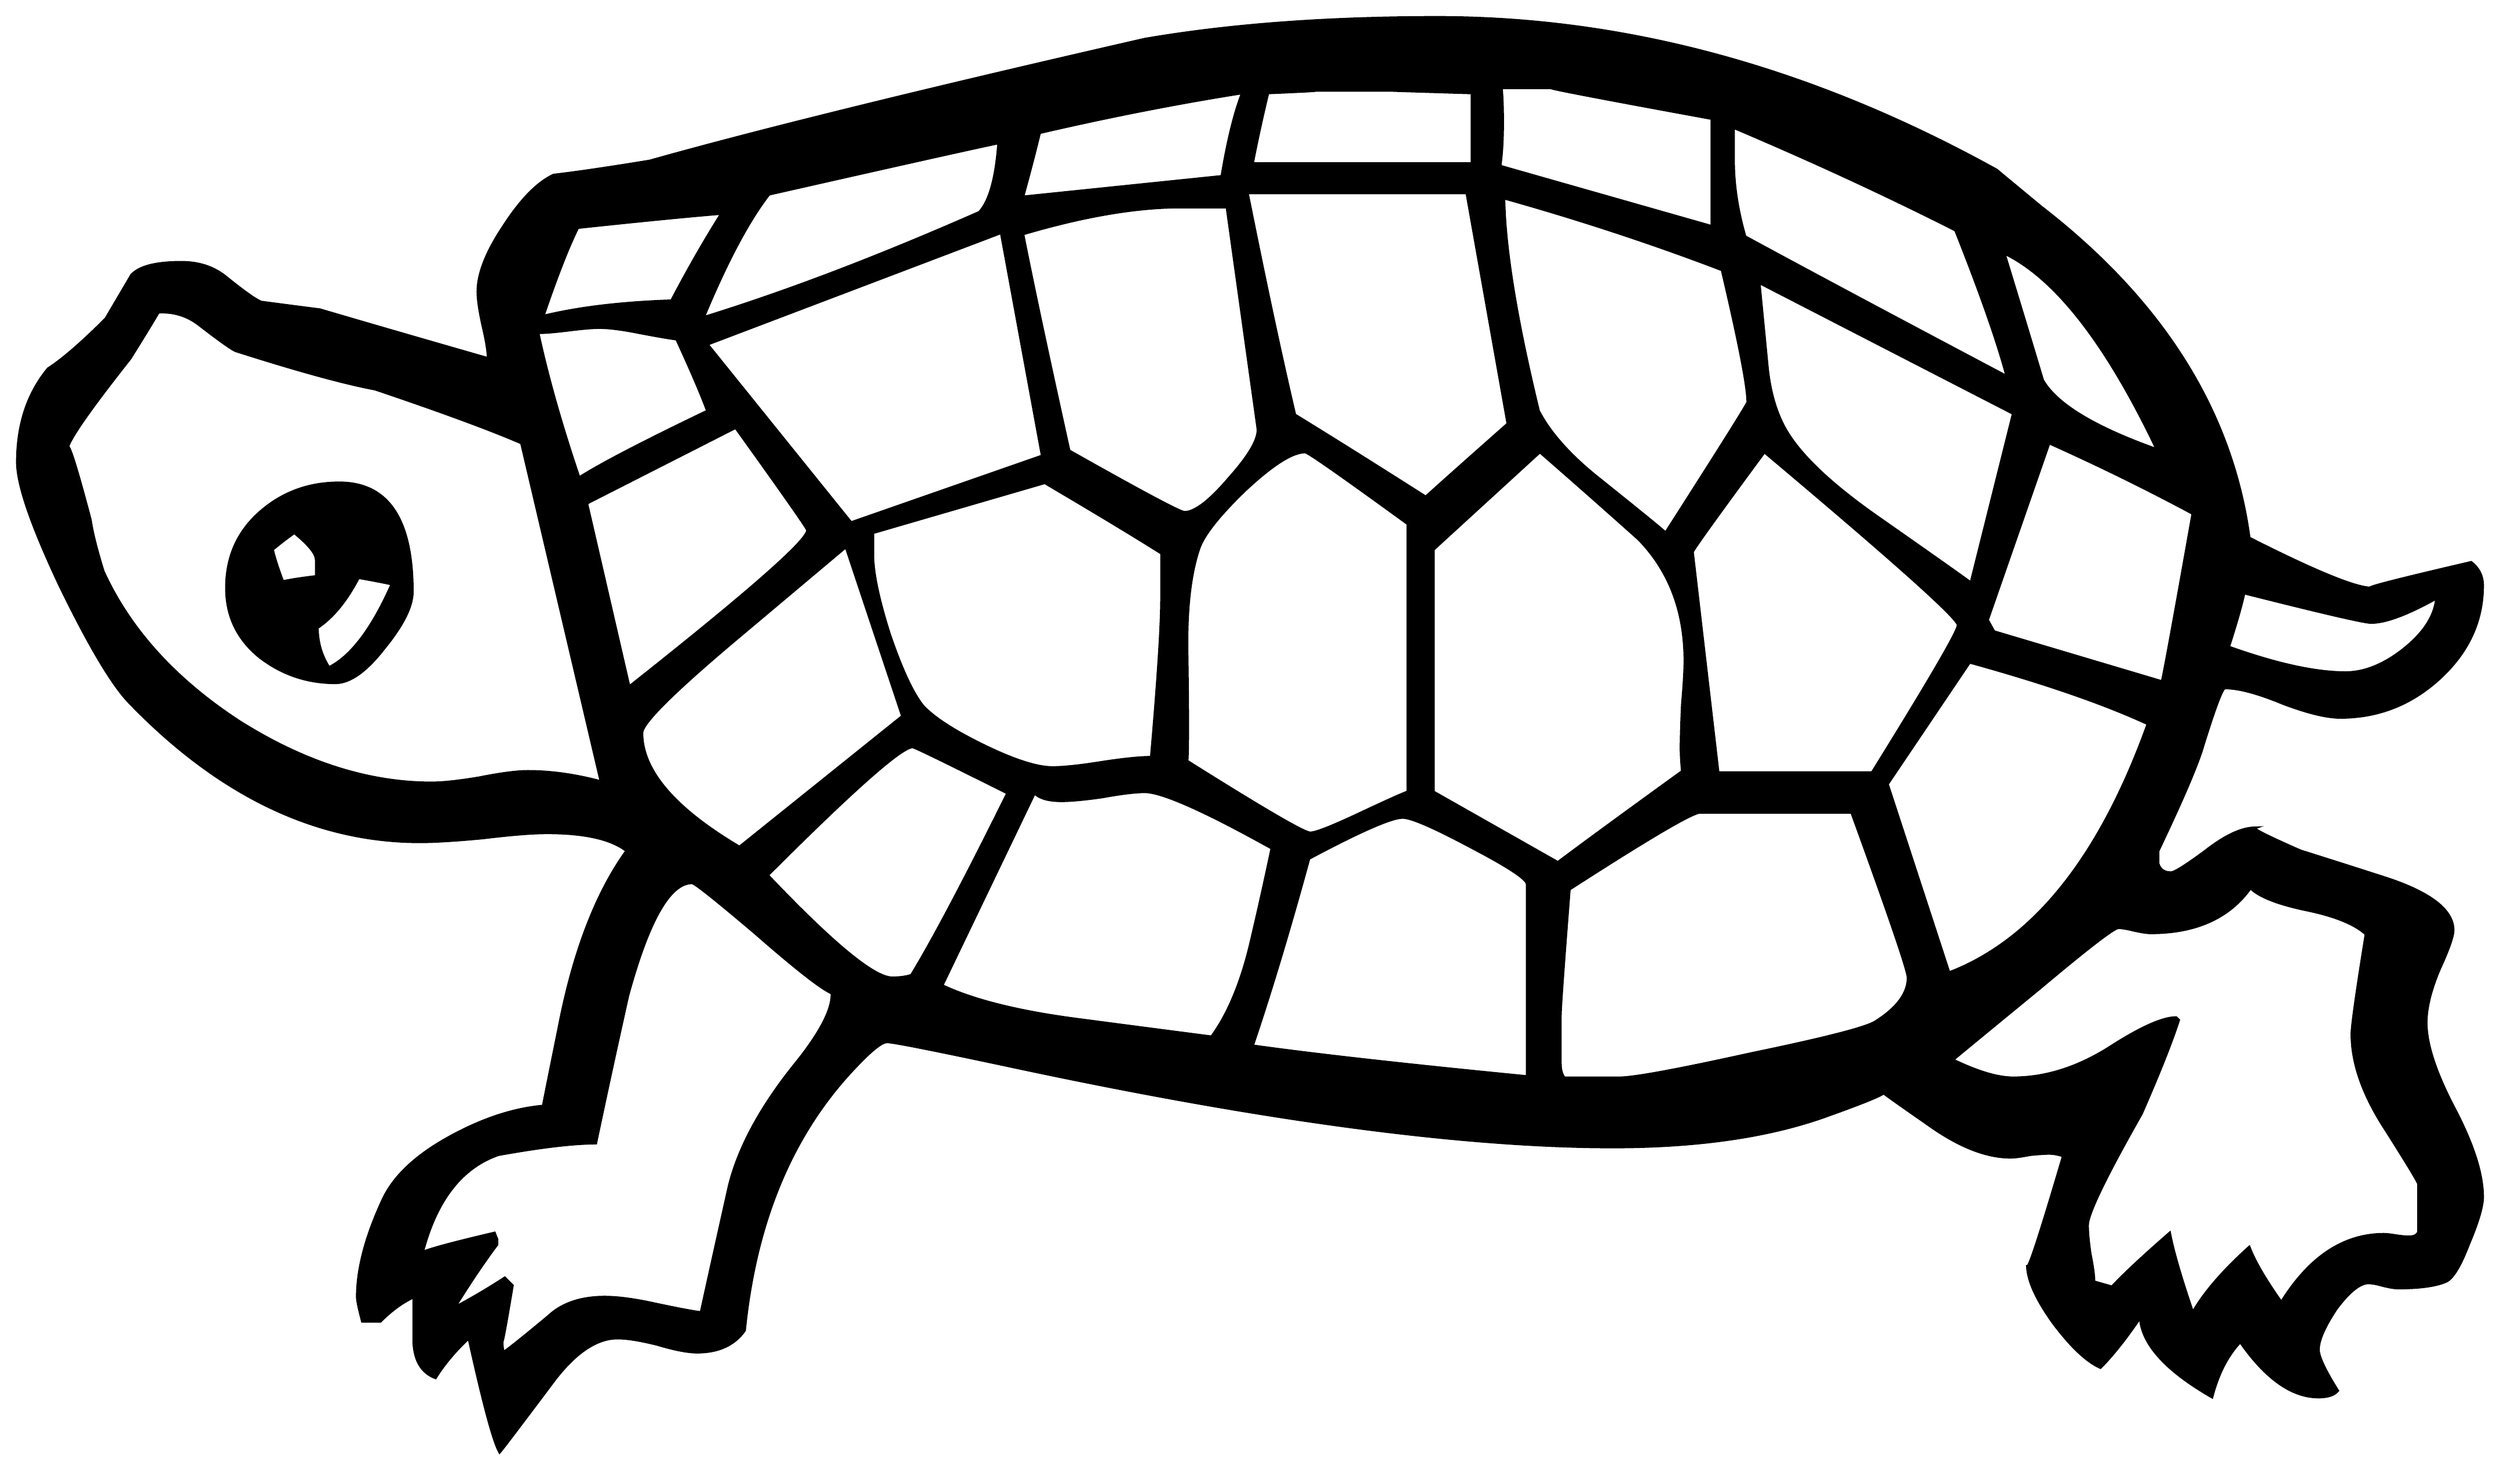 


\begin{tikzpicture}[y=0.80pt, x=0.80pt, yscale=-1.0, xscale=1.0, inner sep=0pt, outer sep=0pt]
\begin{scope}[shift={(100.0,1370.0)},nonzero rule]
  \path[draw=.,fill=.,line width=1.600pt] (2004.0,114.0) .. controls
    (2004.0,121.333) and (2000.333,133.667) .. (1993.0,151.0) ..
    controls (1986.333,168.333) and (1980.333,178.0) .. (1975.0,180.0)
    .. controls (1967.0,183.333) and (1954.667,185.0) ..
    (1938.0,185.0) .. controls (1935.333,185.0) and (1931.333,184.333)
    .. (1926.0,183.0) .. controls (1921.333,181.667) and
    (1917.667,181.0) .. (1915.0,181.0) .. controls (1908.333,181.0)
    and (1900.0,187.667) .. (1890.0,201.0) .. controls
    (1880.667,215.0) and (1876.0,225.667) .. (1876.0,233.0) ..
    controls (1876.0,238.333) and (1881.0,249.0) .. (1891.0,265.0)
    .. controls (1888.333,268.333) and (1883.333,270.0) ..
    (1876.0,270.0) .. controls (1855.333,270.0) and (1835.0,255.667)
    .. (1815.0,227.0) .. controls (1805.0,237.667) and
    (1797.667,252.0) .. (1793.0,270.0) .. controls (1757.0,249.333)
    and (1738.333,228.667) .. (1737.0,208.0) .. controls
    (1725.667,224.667) and (1715.333,237.667) .. (1706.0,247.0) ..
    controls (1695.333,242.333) and (1683.0,230.667) .. (1669.0,212.0)
    .. controls (1655.667,193.333) and (1649.0,178.333) ..
    (1649.0,167.0) .. controls (1649.0,173.667) and (1658.333,145.333)
    .. (1677.0,82.0) .. controls (1673.0,80.667) and (1669.333,80.0)
    .. (1666.0,80.0) .. controls (1662.667,80.0) and (1657.667,80.333)
    .. (1651.0,81.0) .. controls (1644.333,82.333) and (1639.333,83.0)
    .. (1636.0,83.0) .. controls (1616.667,83.0) and (1595.0,74.333)
    .. (1571.0,57.0) .. controls (1547.0,40.333) and (1535.333,32.0)
    .. (1536.0,32.0) .. controls (1542.0,32.0) and (1527.333,38.333)
    .. (1492.0,51.0) .. controls (1447.333,67.0) and (1392.0,75.0)
    .. (1326.0,75.0) .. controls (1208.667,75.0) and (1052.0,54.0)
    .. (856.0,12.0) .. controls (796.667,-0.667) and (764.667,-7.0) ..
    (760.0,-7.0) .. controls (756.0,-7.0) and (748.0,-0.667) ..
    (736.0,12.0) .. controls (686.667,63.333) and (657.667,132.0) ..
    (649.0,218.0) .. controls (641.0,229.333) and (628.667,235.0) ..
    (612.0,235.0) .. controls (604.667,235.0) and (594.333,233.0) ..
    (581.0,229.0) .. controls (567.667,225.667) and (557.333,224.0) ..
    (550.0,224.0) .. controls (533.333,224.0) and (516.333,235.667) ..
    (499.0,259.0) .. controls (473.0,293.667) and (459.333,311.667) ..
    (458.0,313.0) .. controls (453.333,305.0) and (445.333,275.333) ..
    (434.0,224.0) .. controls (423.333,234.0) and (414.667,244.333) ..
    (408.0,255.0) .. controls (397.333,251.0) and (391.667,241.667) ..
    (391.0,227.0) .. controls (391.0,215.667) and (391.0,204.0) ..
    (391.0,192.0) .. controls (382.333,196.0) and (373.667,202.333) ..
    (365.0,211.0) -- (351.0,211.0) .. controls (348.333,201.0) and
    (347.0,194.667) .. (347.0,192.0) .. controls (347.0,170.0) and
    (353.667,144.667) .. (367.0,116.0) .. controls (375.667,97.333) and
    (393.667,80.667) .. (421.0,66.0) .. controls (445.667,52.667) and
    (469.333,45.0) .. (492.0,43.0) .. controls (492.0,42.333) and
    (496.0,22.333) .. (504.0,-17.0) .. controls (515.333,-76.333) and
    (533.0,-122.667) .. (557.0,-156.0) .. controls (545.0,-165.333)
    and (524.333,-170.0) .. (495.0,-170.0) .. controls
    (483.667,-170.0) and (467.0,-168.667) .. (445.0,-166.0) ..
    controls (423.667,-164.0) and (407.333,-163.0) .. (396.0,-163.0)
    .. controls (314.667,-163.0) and (239.0,-199.333) ..
    (169.0,-272.0) .. controls (155.667,-286.0) and (137.667,-316.333)
    .. (115.0,-363.0) .. controls (93.0,-409.667) and
    (82.0,-441.667) .. (82.0,-459.0) .. controls (82.0,-488.333) and
    (90.0,-512.667) .. (106.0,-532.0) .. controls (117.333,-539.333)
    and (132.333,-552.333) .. (151.0,-571.0) .. controls
    (157.667,-582.333) and (164.333,-593.667) .. (171.0,-605.0) ..
    controls (177.0,-611.667) and (190.0,-615.0) .. (210.0,-615.0)
    .. controls (223.333,-615.0) and (234.667,-611.333) ..
    (244.0,-604.0) .. controls (258.0,-592.667) and (267.333,-586.0)
    .. (272.0,-584.0) .. controls (282.0,-582.667) and
    (297.333,-580.667) .. (318.0,-578.0) .. controls (347.333,-569.333)
    and (391.0,-556.667) .. (449.0,-540.0) .. controls
    (449.0,-545.333) and (447.667,-553.667) .. (445.0,-565.0) ..
    controls (442.333,-577.0) and (441.0,-586.0) .. (441.0,-592.0)
    .. controls (441.0,-606.0) and (447.667,-623.0) ..
    (461.0,-643.0) .. controls (474.333,-663.667) and (487.333,-677.0)
    .. (500.0,-683.0) .. controls (517.333,-685.0) and
    (542.333,-688.667) .. (575.0,-694.0) .. controls (660.333,-718.0)
    and (789.0,-749.667) .. (961.0,-789.0) .. controls
    (1027.0,-800.333) and (1103.0,-806.0) .. (1189.0,-806.0) ..
    controls (1336.333,-806.0) and (1481.667,-766.333) ..
    (1625.0,-687.0) .. controls (1633.0,-680.333) and
    (1644.667,-670.667) .. (1660.0,-658.0) .. controls
    (1754.667,-584.667) and (1808.667,-498.667) .. (1822.0,-400.0) ..
    controls (1873.333,-374.0) and (1905.0,-361.0) ..
    (1917.0,-361.0) .. controls (1911.667,-361.0) and
    (1937.667,-367.667) .. (1995.0,-381.0) .. controls
    (2001.0,-376.333) and (2004.0,-370.333) .. (2004.0,-363.0) ..
    controls (2004.0,-335.0) and (1992.667,-310.667) ..
    (1970.0,-290.0) .. controls (1948.0,-270.0) and
    (1922.333,-260.0) .. (1893.0,-260.0) .. controls
    (1882.333,-260.0) and (1867.333,-263.667) .. (1848.0,-271.0) ..
    controls (1828.667,-279.0) and (1813.667,-283.0) ..
    (1803.0,-283.0) .. controls (1801.0,-283.0) and
    (1795.333,-268.0) .. (1786.0,-238.0) .. controls
    (1782.0,-224.0) and (1770.333,-196.667) .. (1751.0,-156.0) --
    (1751.0,-146.0) .. controls (1752.333,-141.333) and
    (1755.667,-139.0) .. (1761.0,-139.0) .. controls
    (1763.667,-139.0) and (1772.667,-144.667) .. (1788.0,-156.0) ..
    controls (1803.333,-168.0) and (1816.333,-174.0) ..
    (1827.0,-174.0) .. controls (1823.0,-174.0) and
    (1834.667,-168.0) .. (1862.0,-156.0) .. controls
    (1885.333,-148.667) and (1908.333,-141.333) .. (1931.0,-134.0) ..
    controls (1964.333,-122.667) and (1981.0,-109.333) ..
    (1981.0,-94.0) .. controls (1981.0,-89.333) and (1977.333,-79.0)
    .. (1970.0,-63.0) .. controls (1963.333,-47.0) and
    (1960.0,-33.333) .. (1960.0,-22.0) .. controls (1960.0,-5.333)
    and (1967.333,17.0) .. (1982.0,45.0) .. controls (1996.667,73.0)
    and (2004.0,96.0) .. (2004.0,114.0) -- cycle(1750.0,-469.0)
    .. controls (1710.667,-551.667) and (1671.0,-602.667) ..
    (1631.0,-622.0) .. controls (1641.0,-589.333) and
    (1651.0,-556.333) .. (1661.0,-523.0) .. controls
    (1671.667,-504.333) and (1701.333,-486.333) .. (1750.0,-469.0) --
    cycle(1968.0,-353.0) .. controls (1945.333,-340.333) and
    (1928.333,-334.0) .. (1917.0,-334.0) .. controls
    (1911.667,-334.0) and (1878.667,-341.667) .. (1818.0,-357.0) ..
    controls (1816.0,-347.667) and (1812.0,-333.667) ..
    (1806.0,-315.0) .. controls (1843.333,-301.667) and
    (1873.667,-295.0) .. (1897.0,-295.0) .. controls
    (1911.667,-295.0) and (1926.667,-301.0) .. (1942.0,-313.0) ..
    controls (1958.0,-325.667) and (1966.667,-339.0) ..
    (1968.0,-353.0) -- cycle(1633.0,-526.0) .. controls
    (1625.667,-553.333) and (1612.333,-591.333) .. (1593.0,-640.0) ..
    controls (1539.0,-667.333) and (1481.333,-694.0) ..
    (1420.0,-720.0) -- (1420.0,-695.0) .. controls
    (1420.0,-675.667) and (1423.0,-655.667) .. (1429.0,-635.0) ..
    controls (1474.333,-610.333) and (1542.333,-574.0) ..
    (1633.0,-526.0) -- cycle(1778.0,-419.0) .. controls
    (1742.0,-438.333) and (1704.667,-456.667) .. (1666.0,-474.0) --
    (1618.0,-336.0) -- (1623.0,-327.0) -- (1754.0,-288.0) ..
    controls (1755.333,-292.667) and (1763.333,-336.333) ..
    (1778.0,-419.0) -- cycle(1638.0,-497.0) -- (1440.0,-599.0)
    .. controls (1442.0,-578.333) and (1444.0,-557.667) ..
    (1446.0,-537.0) .. controls (1448.0,-513.0) and
    (1454.0,-493.667) .. (1464.0,-479.0) .. controls
    (1476.0,-461.0) and (1498.0,-440.667) .. (1530.0,-418.0) ..
    controls (1576.667,-385.333) and (1601.667,-367.667) ..
    (1605.0,-365.0) -- (1638.0,-497.0) -- cycle(1403.0,-643.0)
    -- (1403.0,-727.0) .. controls (1315.667,-743.0) and
    (1274.0,-751.0) .. (1278.0,-751.0) -- (1239.0,-751.0) ..
    controls (1239.667,-744.333) and (1240.0,-735.333) ..
    (1240.0,-724.0) .. controls (1240.0,-710.667) and
    (1239.333,-699.333) .. (1238.0,-690.0) -- (1403.0,-643.0) --
    cycle(1431.0,-506.0) .. controls (1431.0,-518.0) and
    (1424.333,-552.333) .. (1411.0,-609.0) .. controls
    (1357.0,-629.667) and (1300.333,-648.333) .. (1241.0,-665.0) ..
    controls (1241.667,-625.667) and (1250.667,-570.333) ..
    (1268.0,-499.0) .. controls (1276.667,-482.333) and
    (1291.667,-465.333) .. (1313.0,-448.0) .. controls
    (1346.333,-421.333) and (1364.333,-406.667) .. (1367.0,-404.0) ..
    controls (1409.667,-470.667) and (1431.0,-504.667) ..
    (1431.0,-506.0) -- cycle(1216.0,-692.0) -- (1216.0,-747.0)
    .. controls (1172.0,-748.333) and (1151.0,-749.0) ..
    (1153.0,-749.0) -- (1091.0,-749.0) .. controls
    (1099.667,-749.0) and (1088.333,-748.333) .. (1057.0,-747.0) ..
    controls (1052.333,-727.667) and (1048.333,-709.333) ..
    (1045.0,-692.0) -- (1216.0,-692.0) -- cycle(1595.0,-332.0)
    .. controls (1595.0,-337.333) and (1544.667,-382.333) ..
    (1444.0,-467.0) .. controls (1406.667,-416.333) and
    (1388.0,-390.333) .. (1388.0,-389.0) -- (1408.0,-217.0) --
    (1528.0,-217.0) .. controls (1572.667,-289.0) and
    (1595.0,-327.333) .. (1595.0,-332.0) -- cycle(1743.0,-255.0)
    .. controls (1708.333,-271.0) and (1662.0,-287.0) ..
    (1604.0,-303.0) -- (1540.0,-208.0) -- (1588.0,-61.0) ..
    controls (1654.0,-86.333) and (1705.667,-151.0) ..
    (1743.0,-255.0) -- cycle(1954.0,140.0) -- (1954.0,104.0) ..
    controls (1954.0,102.667) and (1945.333,88.333) .. (1928.0,61.0)
    .. controls (1910.667,34.333) and (1902.0,9.667) .. (1902.0,-13.0)
    .. controls (1902.0,-19.667) and (1905.667,-45.667) ..
    (1913.0,-91.0) .. controls (1904.333,-99.0) and
    (1888.667,-105.333) .. (1866.0,-110.0) .. controls
    (1844.0,-114.667) and (1829.667,-120.333) .. (1823.0,-127.0) ..
    controls (1806.333,-103.667) and (1780.333,-92.0) ..
    (1745.0,-92.0) .. controls (1742.333,-92.0) and (1738.0,-92.667)
    .. (1732.0,-94.0) .. controls (1726.667,-95.333) and
    (1722.667,-96.0) .. (1720.0,-96.0) .. controls (1716.667,-96.0)
    and (1696.333,-80.333) .. (1659.0,-49.0) .. controls
    (1614.333,-12.333) and (1591.667,6.333) .. (1591.0,7.0) .. controls
    (1610.333,16.333) and (1626.0,21.0) .. (1638.0,21.0) .. controls
    (1662.667,21.0) and (1687.333,13.333) .. (1712.0,-2.0) .. controls
    (1736.667,-18.0) and (1754.333,-26.0) .. (1765.0,-26.0) --
    (1767.0,-24.0) .. controls (1761.667,-7.333) and (1752.0,17.0)
    .. (1738.0,49.0) .. controls (1710.0,98.333) and
    (1696.0,127.333) .. (1696.0,136.0) .. controls (1696.0,141.333)
    and (1696.667,148.667) .. (1698.0,158.0) .. controls
    (1700.0,168.0) and (1701.0,175.333) .. (1701.0,180.0) --
    (1715.0,184.0) .. controls (1724.333,174.0) and (1739.333,160.0)
    .. (1760.0,142.0) .. controls (1762.667,156.0) and
    (1768.667,176.667) .. (1778.0,204.0) .. controls (1786.667,188.667)
    and (1801.333,171.667) .. (1822.0,153.0) .. controls
    (1826.0,163.667) and (1834.333,178.0) .. (1847.0,196.0) ..
    controls (1869.0,160.667) and (1895.667,143.0) .. (1927.0,143.0)
    .. controls (1929.0,143.0) and (1932.0,143.333) ..
    (1936.0,144.0) .. controls (1940.667,144.667) and (1944.0,145.0)
    .. (1946.0,145.0) .. controls (1951.333,145.0) and
    (1954.0,143.333) .. (1954.0,140.0) -- cycle(1244.0,-489.0) --
    (1212.0,-669.0) -- (1041.0,-669.0) .. controls
    (1055.0,-599.0) and (1067.333,-541.333) .. (1078.0,-496.0) ..
    controls (1107.333,-478.0) and (1141.333,-456.667) ..
    (1180.0,-432.0) .. controls (1194.0,-444.667) and
    (1215.333,-463.667) .. (1244.0,-489.0) -- cycle(1037.0,-747.0)
    .. controls (986.333,-739.0) and (933.667,-728.667) ..
    (879.0,-716.0) .. controls (876.333,-704.667) and (872.0,-688.0)
    .. (866.0,-666.0) -- (1021.0,-682.0) .. controls
    (1025.667,-710.0) and (1031.0,-731.667) .. (1037.0,-747.0) --
    cycle(1382.0,-304.0) .. controls (1382.0,-342.667) and
    (1370.0,-374.333) .. (1346.0,-399.0) .. controls
    (1320.667,-421.667) and (1295.0,-444.333) .. (1269.0,-467.0) --
    (1186.0,-391.0) -- (1186.0,-202.0) -- (1283.0,-147.0) ..
    controls (1304.333,-163.0) and (1336.667,-186.667) ..
    (1380.0,-218.0) .. controls (1379.333,-225.333) and
    (1379.0,-231.333) .. (1379.0,-236.0) .. controls
    (1379.0,-243.333) and (1379.333,-254.667) .. (1380.0,-270.0) ..
    controls (1381.333,-285.333) and (1382.0,-296.667) ..
    (1382.0,-304.0) -- cycle(1556.0,-57.0) .. controls
    (1556.0,-62.333) and (1541.333,-105.333) .. (1512.0,-186.0) --
    (1394.0,-186.0) .. controls (1388.0,-186.0) and
    (1354.0,-166.0) .. (1292.0,-126.0) .. controls
    (1287.333,-66.0) and (1285.0,-33.333) .. (1285.0,-28.0) --
    (1285.0,10.0) .. controls (1285.0,14.667) and (1286.0,18.333) ..
    (1288.0,21.0) -- (1331.0,21.0) .. controls (1342.333,21.0) and
    (1376.667,14.667) .. (1434.0,2.0) .. controls (1492.0,-10.0) and
    (1524.333,-18.333) .. (1531.0,-23.0) .. controls (1547.667,-33.667)
    and (1556.0,-45.0) .. (1556.0,-57.0) -- cycle(1049.0,-486.0)
    -- (1025.0,-658.0) -- (989.0,-658.0) .. controls
    (954.333,-658.0) and (913.333,-651.0) .. (866.0,-637.0) ..
    controls (873.333,-599.667) and (885.333,-543.333) .. (902.0,-468.0)
    .. controls (958.667,-436.0) and (988.667,-420.0) ..
    (992.0,-420.0) .. controls (1000.0,-420.0) and
    (1011.667,-429.0) .. (1027.0,-447.0) .. controls
    (1043.0,-465.0) and (1050.333,-478.0) .. (1049.0,-486.0) --
    cycle(1166.0,-202.0) -- (1166.0,-411.0) .. controls
    (1114.667,-448.333) and (1088.0,-467.0) .. (1086.0,-467.0) ..
    controls (1076.0,-467.0) and (1060.333,-457.0) ..
    (1039.0,-437.0) .. controls (1018.333,-417.0) and
    (1006.333,-401.667) .. (1003.0,-391.0) .. controls
    (996.333,-371.0) and (993.333,-343.667) .. (994.0,-309.0) ..
    controls (994.667,-262.333) and (994.667,-234.667) .. (994.0,-226.0)
    .. controls (1053.333,-188.667) and (1085.333,-170.0) ..
    (1090.0,-170.0) .. controls (1094.0,-170.0) and
    (1106.0,-174.667) .. (1126.0,-184.0) .. controls
    (1148.667,-194.667) and (1162.0,-200.667) .. (1166.0,-202.0) --
    cycle(847.0,-708.0) .. controls (827.667,-704.0) and
    (768.0,-690.667) .. (668.0,-668.0) .. controls (652.0,-647.333)
    and (635.0,-615.333) .. (617.0,-572.0) .. controls
    (681.667,-592.0) and (753.333,-619.333) .. (832.0,-654.0) ..
    controls (840.0,-662.667) and (845.0,-680.667) .. (847.0,-708.0)
    -- cycle(881.0,-464.0) -- (849.0,-638.0) -- (620.0,-551.0)
    -- (732.0,-412.0) -- (881.0,-464.0) -- cycle(1259.0,20.0) --
    (1259.0,-130.0) .. controls (1259.0,-134.0) and
    (1244.333,-143.667) .. (1215.0,-159.0) .. controls
    (1186.333,-174.333) and (1168.667,-182.0) .. (1162.0,-182.0) ..
    controls (1153.333,-182.0) and (1129.0,-171.333) ..
    (1089.0,-150.0) .. controls (1073.667,-94.0) and
    (1059.0,-45.333) .. (1045.0,-4.0) .. controls (1092.333,2.667) and
    (1163.667,10.667) .. (1259.0,20.0) -- cycle(974.0,-353.0) --
    (974.0,-388.0) .. controls (954.0,-400.667) and (923.667,-419.0)
    .. (883.0,-443.0) -- (749.0,-404.0) -- (749.0,-387.0) ..
    controls (749.0,-373.0) and (753.333,-352.333) .. (762.0,-325.0)
    .. controls (771.333,-297.667) and (780.0,-279.0) ..
    (788.0,-269.0) .. controls (796.667,-259.667) and (812.667,-249.333)
    .. (836.0,-238.0) .. controls (859.333,-226.667) and
    (877.0,-221.0) .. (889.0,-221.0) .. controls (897.667,-221.0)
    and (910.333,-222.333) .. (927.0,-225.0) .. controls
    (944.333,-227.667) and (957.333,-229.0) .. (966.0,-229.0) ..
    controls (971.333,-290.333) and (974.0,-331.667) .. (974.0,-353.0)
    -- cycle(631.0,-653.0) .. controls (606.333,-651.0) and
    (569.0,-647.333) .. (519.0,-642.0) .. controls (511.667,-627.333)
    and (502.667,-604.333) .. (492.0,-573.0) .. controls
    (519.333,-579.667) and (552.667,-583.667) .. (592.0,-585.0) ..
    controls (605.333,-610.333) and (618.333,-633.0) .. (631.0,-653.0)
    -- cycle(620.0,-499.0) .. controls (615.333,-511.667) and
    (607.333,-530.333) .. (596.0,-555.0) .. controls (590.667,-555.667)
    and (581.0,-557.333) .. (567.0,-560.0) .. controls
    (553.667,-562.667) and (543.333,-564.0) .. (536.0,-564.0) ..
    controls (530.667,-564.0) and (522.667,-563.333) .. (512.0,-562.0)
    .. controls (501.333,-560.667) and (493.333,-560.0) ..
    (488.0,-560.0) .. controls (495.333,-526.0) and (506.0,-488.333)
    .. (520.0,-447.0) .. controls (536.667,-457.667) and
    (570.0,-475.0) .. (620.0,-499.0) -- cycle(1060.0,-158.0) ..
    controls (1007.333,-187.333) and (974.333,-202.0) ..
    (961.0,-202.0) .. controls (953.667,-202.0) and (942.667,-200.667)
    .. (928.0,-198.0) .. controls (914.0,-196.0) and
    (903.333,-195.0) .. (896.0,-195.0) .. controls (886.0,-195.0)
    and (879.0,-197.0) .. (875.0,-201.0) -- (803.0,-51.0) ..
    controls (827.0,-39.667) and (861.333,-31.0) .. (906.0,-25.0) ..
    controls (941.333,-20.333) and (977.0,-15.667) .. (1013.0,-11.0)
    .. controls (1025.667,-28.333) and (1035.667,-52.0) ..
    (1043.0,-82.0) .. controls (1049.0,-107.333) and
    (1054.667,-132.667) .. (1060.0,-158.0) -- cycle(698.0,-406.0) ..
    controls (698.0,-407.333) and (679.333,-434.0) .. (642.0,-486.0)
    -- (526.0,-427.0) -- (559.0,-284.0) .. controls
    (651.667,-357.333) and (698.0,-398.0) .. (698.0,-406.0) --
    cycle(772.0,-261.0) -- (728.0,-393.0) .. controls
    (698.667,-368.333) and (669.333,-343.667) .. (640.0,-319.0) ..
    controls (592.667,-279.0) and (569.0,-255.333) .. (569.0,-248.0)
    .. controls (569.0,-218.667) and (594.333,-189.0) ..
    (645.0,-159.0) -- (772.0,-261.0) -- cycle(854.0,-201.0) ..
    controls (806.0,-225.0) and (781.333,-237.0) .. (780.0,-237.0)
    .. controls (771.333,-237.0) and (733.667,-203.667) ..
    (667.0,-137.0) .. controls (717.667,-83.667) and (750.0,-57.0)
    .. (764.0,-57.0) .. controls (770.0,-57.0) and (775.0,-57.667)
    .. (779.0,-59.0) .. controls (795.667,-86.333) and
    (820.667,-133.667) .. (854.0,-201.0) -- cycle(537.0,-210.0) --
    (475.0,-474.0) .. controls (450.333,-484.667) and (412.333,-498.667)
    .. (361.0,-516.0) .. controls (336.333,-520.667) and
    (300.0,-530.667) .. (252.0,-546.0) .. controls (248.0,-548.0)
    and (238.667,-554.667) .. (224.0,-566.0) .. controls
    (214.667,-573.333) and (204.0,-576.667) .. (192.0,-576.0) ..
    controls (187.333,-568.0) and (180.0,-556.0) .. (170.0,-540.0)
    .. controls (137.333,-498.667) and (121.0,-475.0) ..
    (121.0,-469.0) .. controls (121.0,-477.667) and (127.0,-459.333)
    .. (139.0,-414.0) .. controls (140.333,-404.667) and
    (143.667,-391.333) .. (149.0,-374.0) .. controls (169.667,-328.667)
    and (205.0,-289.667) .. (255.0,-257.0) .. controls
    (305.667,-225.0) and (355.667,-209.0) .. (405.0,-209.0) ..
    controls (413.667,-209.0) and (426.0,-210.333) .. (442.0,-213.0)
    .. controls (458.667,-216.333) and (471.333,-218.0) ..
    (480.0,-218.0) .. controls (498.0,-218.0) and (517.0,-215.333)
    .. (537.0,-210.0) -- cycle(717.0,-45.0) .. controls
    (709.0,-48.333) and (689.0,-64.0) .. (657.0,-92.0) .. controls
    (626.333,-118.0) and (610.0,-131.0) .. (608.0,-131.0) ..
    controls (590.667,-131.0) and (574.0,-101.667) .. (558.0,-43.0)
    .. controls (549.333,-4.333) and (541.0,34.0) .. (533.0,72.0) ..
    controls (515.667,72.0) and (490.333,75.0) .. (457.0,81.0) ..
    controls (428.333,91.0) and (408.667,116.333) .. (398.0,157.0) ..
    controls (404.0,154.333) and (422.667,149.333) .. (454.0,142.0) --
    (456.0,147.0) -- (456.0,151.0) .. controls (446.0,164.333) and
    (435.0,180.667) .. (423.0,200.0) .. controls (435.667,193.333) and
    (448.667,185.667) .. (462.0,177.0) -- (468.0,183.0) .. controls
    (462.667,215.0) and (460.0,229.333) .. (460.0,226.0) .. controls
    (460.0,230.0) and (460.333,233.0) .. (461.0,235.0) .. controls
    (464.333,233.0) and (476.0,223.667) .. (496.0,207.0) .. controls
    (506.667,197.0) and (521.333,192.0) .. (540.0,192.0) .. controls
    (550.0,192.0) and (562.667,193.667) .. (578.0,197.0) .. controls
    (596.667,201.0) and (609.0,203.333) .. (615.0,204.0) .. controls
    (622.333,170.667) and (629.667,137.667) .. (637.0,105.0) .. controls
    (644.333,75.667) and (661.0,44.667) .. (687.0,12.0) .. controls
    (707.667,-13.333) and (717.667,-32.333) .. (717.0,-45.0) --
    cycle(390.0,-358.0) .. controls (390.0,-346.667) and
    (382.667,-332.0) .. (368.0,-314.0) .. controls (354.0,-296.0)
    and (341.333,-287.0) .. (330.0,-287.0) .. controls
    (308.0,-287.0) and (288.333,-293.667) .. (271.0,-307.0) ..
    controls (253.667,-321.0) and (245.0,-339.0) .. (245.0,-361.0)
    .. controls (245.0,-385.0) and (253.667,-404.667) ..
    (271.0,-420.0) .. controls (288.333,-435.333) and (309.0,-443.0)
    .. (333.0,-443.0) .. controls (371.0,-443.0) and
    (390.0,-414.667) .. (390.0,-358.0) -- cycle(315.0,-370.0) --
    (315.0,-383.0) .. controls (315.0,-387.667) and (309.333,-394.667)
    .. (298.0,-404.0) .. controls (294.0,-401.333) and
    (288.333,-397.0) .. (281.0,-391.0) .. controls (282.333,-385.0)
    and (285.0,-376.667) .. (289.0,-366.0) .. controls
    (295.0,-367.333) and (303.667,-368.667) .. (315.0,-370.0) --
    cycle(374.0,-364.0) .. controls (368.0,-365.333) and
    (359.333,-367.0) .. (348.0,-369.0) .. controls (338.667,-351.0)
    and (328.0,-338.0) .. (316.0,-330.0) .. controls
    (316.0,-318.667) and (319.0,-308.333) .. (325.0,-299.0) ..
    controls (342.333,-307.667) and (358.667,-329.333) .. (374.0,-364.0)
    -- cycle;
\end{scope}

\end{tikzpicture}

